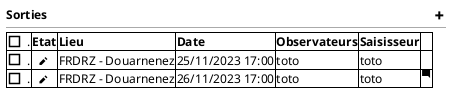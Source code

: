 @startsalt
{
  <b>Sorties                                                                                                                            <&plus>
  --
	{#

     [ ]. | <b>Etat | <b>Lieu | <b>Date | <b>Observateurs | <b>Saisisseur | .
     [ ]. | <b>  <&pencil> | FRDRZ - Douarnenez | 25/11/2023 17:00 | toto | toto
     [ ]. | <b>  <&pencil> | FRDRZ - Douarnenez | 26/11/2023 17:00 | toto| toto | <&comment-square>
    }

}
@endsalt
